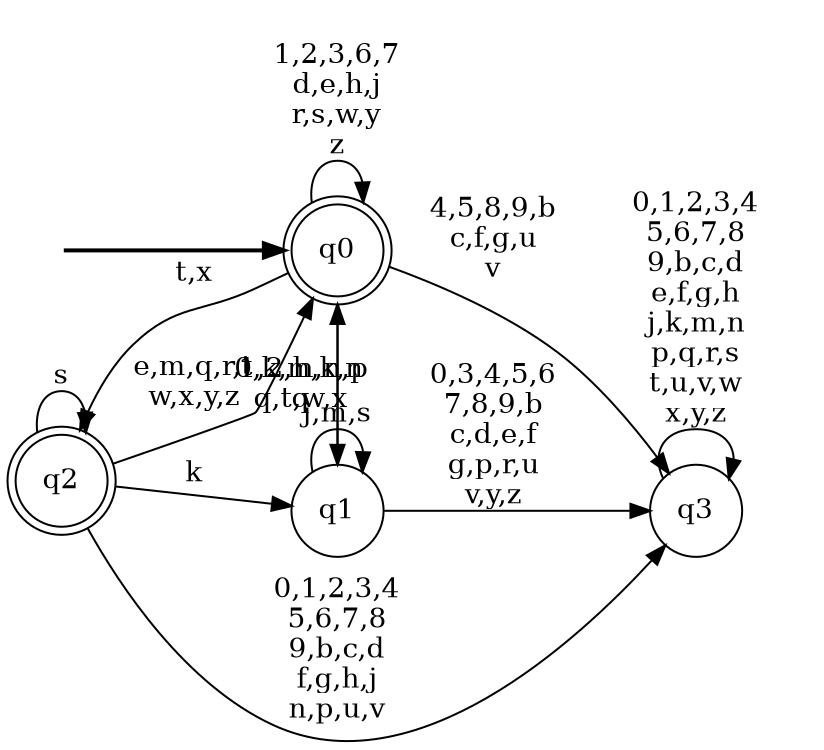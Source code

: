 digraph BlueStar {
__start0 [style = invis, shape = none, label = "", width = 0, height = 0];

rankdir=LR;
size="8,5";

s0 [style="rounded,filled", color="black", fillcolor="white" shape="doublecircle", label="q0"];
s1 [style="filled", color="black", fillcolor="white" shape="circle", label="q1"];
s2 [style="rounded,filled", color="black", fillcolor="white" shape="doublecircle", label="q2"];
s3 [style="filled", color="black", fillcolor="white" shape="circle", label="q3"];
subgraph cluster_main { 
	graph [pad=".75", ranksep="0.15", nodesep="0.15"];
	 style=invis; 
	__start0 -> s0 [penwidth=2];
}
s0 -> s0 [label="1,2,3,6,7\nd,e,h,j\nr,s,w,y\nz"];
s0 -> s1 [label="0,k,m,n,p\nq"];
s0 -> s2 [label="t,x"];
s0 -> s3 [label="4,5,8,9,b\nc,f,g,u\nv"];
s1 -> s0 [label="1,2,h,k,n\nq,t,w,x"];
s1 -> s1 [label="j,m,s"];
s1 -> s3 [label="0,3,4,5,6\n7,8,9,b\nc,d,e,f\ng,p,r,u\nv,y,z"];
s2 -> s0 [label="e,m,q,r,t\nw,x,y,z"];
s2 -> s1 [label="k"];
s2 -> s2 [label="s"];
s2 -> s3 [label="0,1,2,3,4\n5,6,7,8\n9,b,c,d\nf,g,h,j\nn,p,u,v"];
s3 -> s3 [label="0,1,2,3,4\n5,6,7,8\n9,b,c,d\ne,f,g,h\nj,k,m,n\np,q,r,s\nt,u,v,w\nx,y,z"];

}